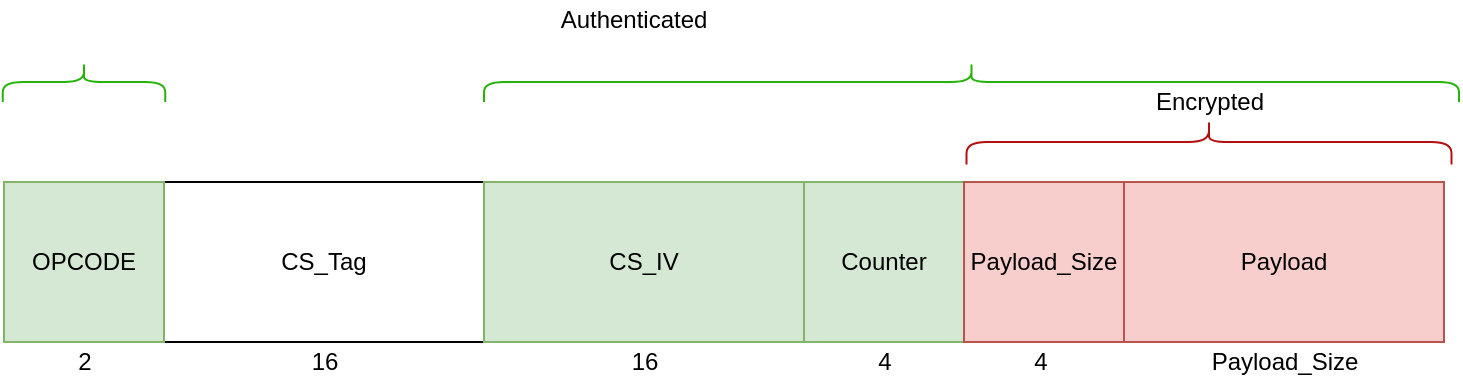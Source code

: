 <mxfile version="14.7.3" type="device"><diagram id="JnsHK4KVEeLFUYIl2cZT" name="Page-1"><mxGraphModel dx="2205" dy="713" grid="1" gridSize="10" guides="1" tooltips="1" connect="1" arrows="1" fold="1" page="1" pageScale="1" pageWidth="850" pageHeight="1100" math="0" shadow="0"><root><mxCell id="0"/><mxCell id="1" parent="0"/><mxCell id="--VPTjSAFyJSEAJb3F61-1" value="CS_Tag" style="rounded=0;whiteSpace=wrap;html=1;" parent="1" vertex="1"><mxGeometry x="80" y="120" width="160" height="80" as="geometry"/></mxCell><mxCell id="--VPTjSAFyJSEAJb3F61-2" value="Payload" style="rounded=0;whiteSpace=wrap;html=1;fillColor=#f8cecc;strokeColor=#b85450;" parent="1" vertex="1"><mxGeometry x="560" y="120" width="160" height="80" as="geometry"/></mxCell><mxCell id="rIUNeXysTbwkUXxr69oF-3" value="CS_IV" style="rounded=0;whiteSpace=wrap;html=1;fillColor=#d5e8d4;strokeColor=#82b366;" parent="1" vertex="1"><mxGeometry x="240" y="120" width="160" height="80" as="geometry"/></mxCell><mxCell id="rIUNeXysTbwkUXxr69oF-11" value="16" style="text;html=1;align=center;verticalAlign=middle;resizable=0;points=[];autosize=1;strokeColor=none;" parent="1" vertex="1"><mxGeometry x="305" y="200" width="30" height="20" as="geometry"/></mxCell><mxCell id="rIUNeXysTbwkUXxr69oF-12" value="16" style="text;html=1;align=center;verticalAlign=middle;resizable=0;points=[];autosize=1;strokeColor=none;" parent="1" vertex="1"><mxGeometry x="145" y="200" width="30" height="20" as="geometry"/></mxCell><mxCell id="rIUNeXysTbwkUXxr69oF-13" value="" style="shape=curlyBracket;whiteSpace=wrap;html=1;rounded=1;flipH=1;rotation=-90;fillColor=none;strokeColor=#25B309;" parent="1" vertex="1"><mxGeometry x="473.75" y="-173.75" width="20" height="487.5" as="geometry"/></mxCell><mxCell id="rIUNeXysTbwkUXxr69oF-17" value="" style="shape=curlyBracket;whiteSpace=wrap;html=1;rounded=1;flipH=1;rotation=-90;fillColor=none;strokeColor=#B31010;" parent="1" vertex="1"><mxGeometry x="591.25" y="-21.25" width="22.5" height="242.5" as="geometry"/></mxCell><mxCell id="PZgRo28WHfn0_lOXS9-g-5" value="Authenticated" style="text;html=1;strokeColor=none;fillColor=none;align=center;verticalAlign=middle;whiteSpace=wrap;rounded=0;" parent="1" vertex="1"><mxGeometry x="295" y="29.38" width="40" height="20" as="geometry"/></mxCell><mxCell id="PZgRo28WHfn0_lOXS9-g-6" value="Encrypted" style="text;html=1;strokeColor=none;fillColor=none;align=center;verticalAlign=middle;whiteSpace=wrap;rounded=0;" parent="1" vertex="1"><mxGeometry x="582.5" y="70" width="40" height="20" as="geometry"/></mxCell><mxCell id="y2I8kCd7YlMg4-HbfQQU-5" value="Counter" style="rounded=0;whiteSpace=wrap;html=1;fillColor=#d5e8d4;strokeColor=#82b366;" parent="1" vertex="1"><mxGeometry x="400" y="120" width="80" height="80" as="geometry"/></mxCell><mxCell id="y2I8kCd7YlMg4-HbfQQU-6" value="OPCODE" style="rounded=0;whiteSpace=wrap;html=1;fillColor=#d5e8d4;strokeColor=#82b366;" parent="1" vertex="1"><mxGeometry y="120" width="80" height="80" as="geometry"/></mxCell><mxCell id="y2I8kCd7YlMg4-HbfQQU-9" value="4" style="text;html=1;align=center;verticalAlign=middle;resizable=0;points=[];autosize=1;strokeColor=none;" parent="1" vertex="1"><mxGeometry x="430" y="200" width="20" height="20" as="geometry"/></mxCell><mxCell id="y2I8kCd7YlMg4-HbfQQU-10" value="2" style="text;html=1;align=center;verticalAlign=middle;resizable=0;points=[];autosize=1;strokeColor=none;" parent="1" vertex="1"><mxGeometry x="30" y="200" width="20" height="20" as="geometry"/></mxCell><mxCell id="kLCrnLrss-iTAc0iQ1Ad-1" value="Payload_Size" style="rounded=0;whiteSpace=wrap;html=1;fillColor=#f8cecc;strokeColor=#b85450;" parent="1" vertex="1"><mxGeometry x="480" y="120" width="80" height="80" as="geometry"/></mxCell><mxCell id="kLCrnLrss-iTAc0iQ1Ad-2" value="4" style="text;html=1;align=center;verticalAlign=middle;resizable=0;points=[];autosize=1;strokeColor=none;" parent="1" vertex="1"><mxGeometry x="507.5" y="200" width="20" height="20" as="geometry"/></mxCell><mxCell id="kLCrnLrss-iTAc0iQ1Ad-3" value="Payload_Size" style="text;html=1;align=center;verticalAlign=middle;resizable=0;points=[];autosize=1;strokeColor=none;" parent="1" vertex="1"><mxGeometry x="595" y="200" width="90" height="20" as="geometry"/></mxCell><mxCell id="GfHMuGEmGK7sS7E1Cg0a-1" value="" style="shape=curlyBracket;whiteSpace=wrap;html=1;rounded=1;flipH=1;rotation=-90;fillColor=none;strokeColor=#25B309;" vertex="1" parent="1"><mxGeometry x="30.0" y="29.38" width="20" height="81.25" as="geometry"/></mxCell></root></mxGraphModel></diagram></mxfile>